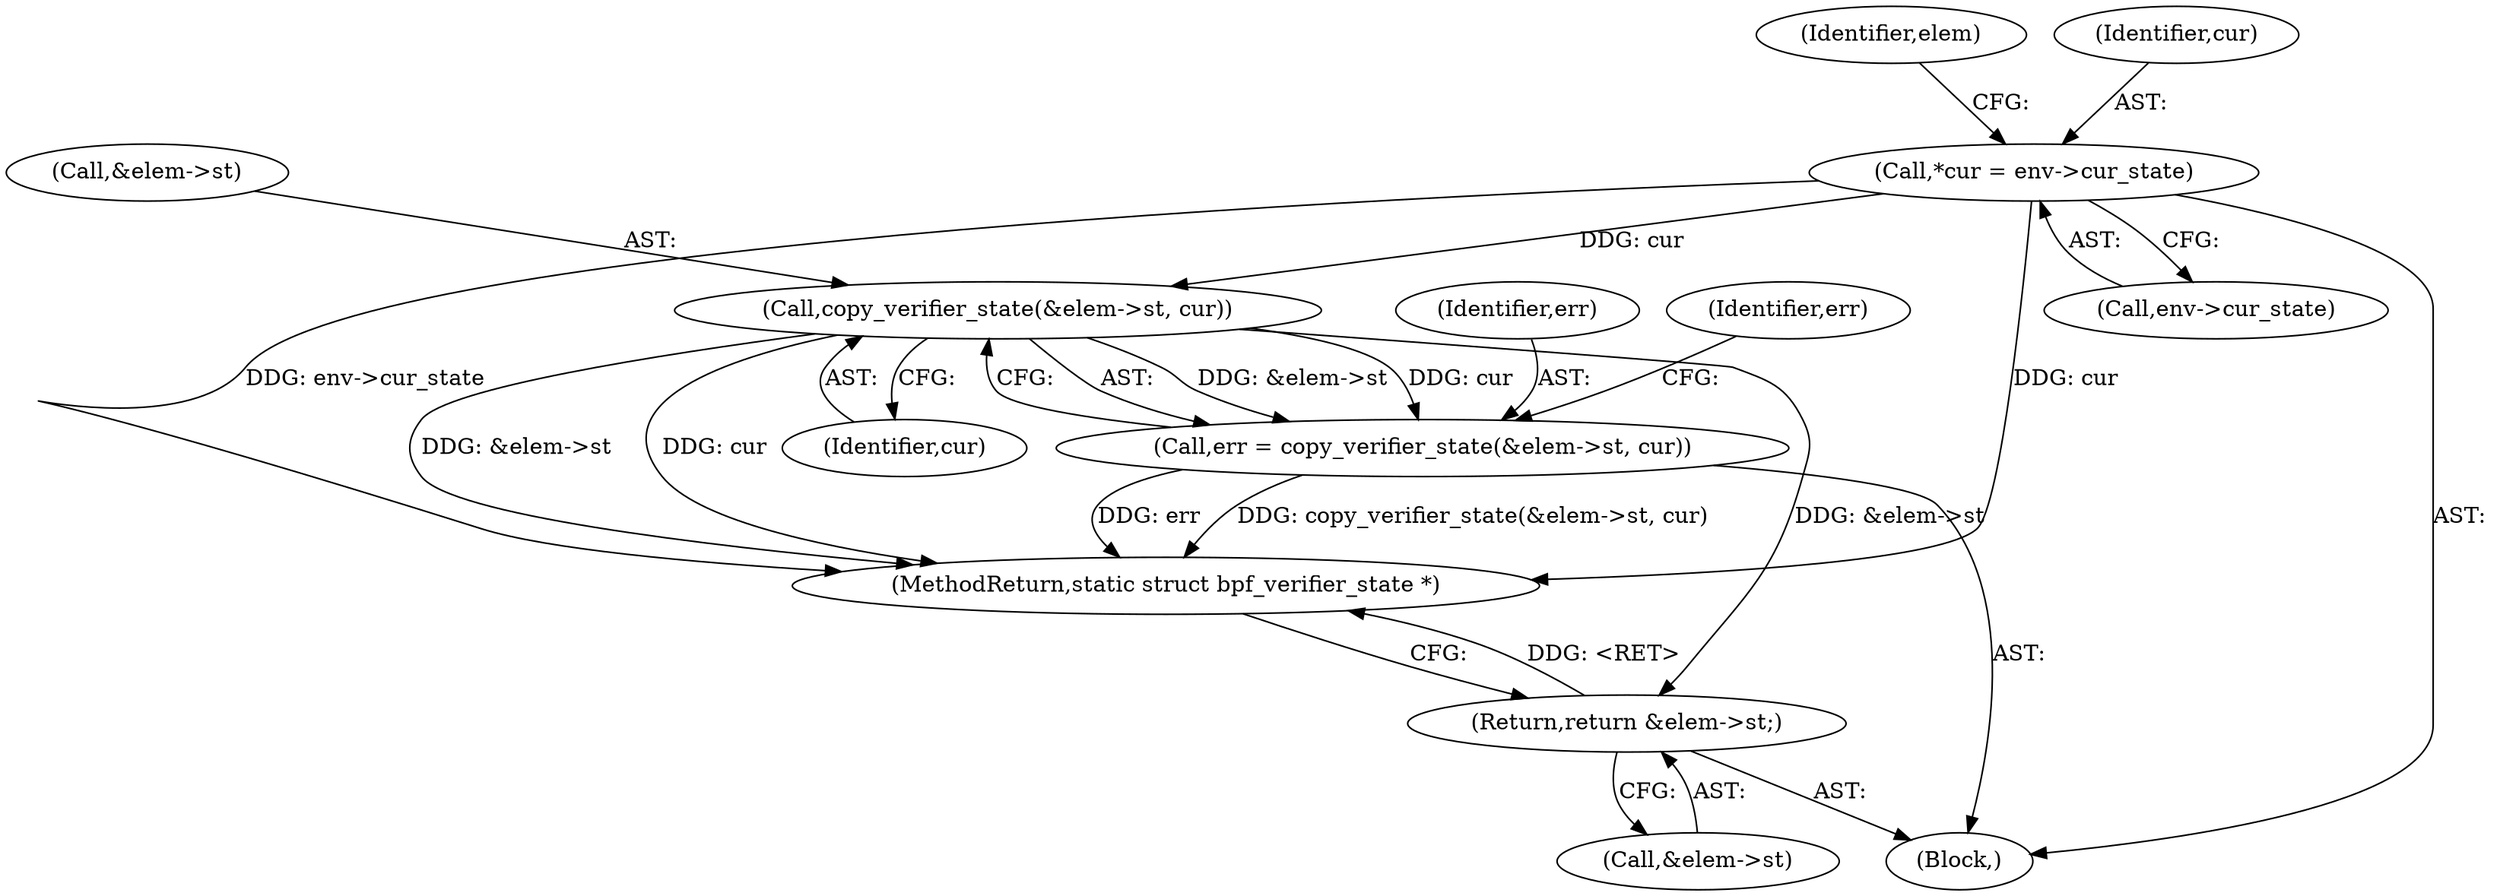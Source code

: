digraph "0_linux_979d63d50c0c0f7bc537bf821e056cc9fe5abd38_4@pointer" {
"1000108" [label="(Call,*cur = env->cur_state)"];
"1000153" [label="(Call,copy_verifier_state(&elem->st, cur))"];
"1000151" [label="(Call,err = copy_verifier_state(&elem->st, cur))"];
"1000180" [label="(Return,return &elem->st;)"];
"1000108" [label="(Call,*cur = env->cur_state)"];
"1000110" [label="(Call,env->cur_state)"];
"1000106" [label="(Block,)"];
"1000116" [label="(Identifier,elem)"];
"1000158" [label="(Identifier,cur)"];
"1000152" [label="(Identifier,err)"];
"1000154" [label="(Call,&elem->st)"];
"1000153" [label="(Call,copy_verifier_state(&elem->st, cur))"];
"1000151" [label="(Call,err = copy_verifier_state(&elem->st, cur))"];
"1000204" [label="(MethodReturn,static struct bpf_verifier_state *)"];
"1000160" [label="(Identifier,err)"];
"1000180" [label="(Return,return &elem->st;)"];
"1000109" [label="(Identifier,cur)"];
"1000181" [label="(Call,&elem->st)"];
"1000108" -> "1000106"  [label="AST: "];
"1000108" -> "1000110"  [label="CFG: "];
"1000109" -> "1000108"  [label="AST: "];
"1000110" -> "1000108"  [label="AST: "];
"1000116" -> "1000108"  [label="CFG: "];
"1000108" -> "1000204"  [label="DDG: env->cur_state"];
"1000108" -> "1000204"  [label="DDG: cur"];
"1000108" -> "1000153"  [label="DDG: cur"];
"1000153" -> "1000151"  [label="AST: "];
"1000153" -> "1000158"  [label="CFG: "];
"1000154" -> "1000153"  [label="AST: "];
"1000158" -> "1000153"  [label="AST: "];
"1000151" -> "1000153"  [label="CFG: "];
"1000153" -> "1000204"  [label="DDG: &elem->st"];
"1000153" -> "1000204"  [label="DDG: cur"];
"1000153" -> "1000151"  [label="DDG: &elem->st"];
"1000153" -> "1000151"  [label="DDG: cur"];
"1000153" -> "1000180"  [label="DDG: &elem->st"];
"1000151" -> "1000106"  [label="AST: "];
"1000152" -> "1000151"  [label="AST: "];
"1000160" -> "1000151"  [label="CFG: "];
"1000151" -> "1000204"  [label="DDG: err"];
"1000151" -> "1000204"  [label="DDG: copy_verifier_state(&elem->st, cur)"];
"1000180" -> "1000106"  [label="AST: "];
"1000180" -> "1000181"  [label="CFG: "];
"1000181" -> "1000180"  [label="AST: "];
"1000204" -> "1000180"  [label="CFG: "];
"1000180" -> "1000204"  [label="DDG: <RET>"];
}
